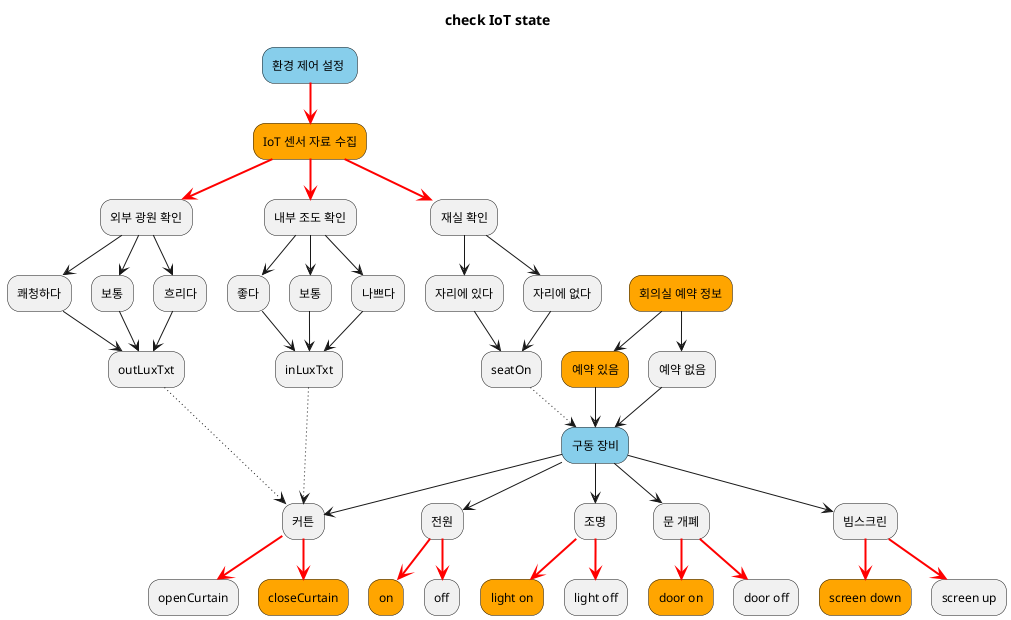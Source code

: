 @startuml

title
check IoT state 
end title

"환경 제어 설정 " as IoTSetting #SkyBlue -[bold,#red]-> "IoT 센서 자료 수집" as checkSensor #Orange

checkSensor -[bold,#red]-> "외부 광원 확인" as checkSun
--> "쾌청하다" as sunGood
--> outLuxTxt
checkSun --> "보통" as sunNormal
--> outLuxTxt
checkSun --> "흐리다" as sunBad
--> outLuxTxt

checkSensor -[bold,#red]-> "내부 조도 확인" as checkLux
--> "좋다" as luxGood
--> inLuxTxt
checkLux --> "보통" as luxNormal
--> inLuxTxt
checkLux --> "나쁘다" as luxBad
--> inLuxTxt

checkSensor -[bold,#red]-> "재실 확인" as checkPresence
--> "자리에 있다" as presence
--> seatOn
checkPresence --> "자리에 없다" as empty
--> seatOn

"구동 장비" as actDevice #SkyBlue --> "커튼" as curtain
actDevice --> "전원" as power
actDevice --> "조명" as inLight
actDevice --> "문 개폐" as inDoor
actDevice --> "빔스크린" as inScreen

outLuxTxt ..> curtain
-[bold,#red]-> openCurtain
curtain -[bold,#red]-> closeCurtain #Orange

inLuxTxt ..> curtain

seatOn ..> actDevice

power -[bold,#red]-> on #Orange
power -[bold,#red]-> off

inLight -[bold,#red]-> light on #Orange
inLight -[bold,#red]-> light off

inDoor -[bold,#red]-> door on #Orange
inDoor -[bold,#red]-> door off

inScreen -[bold,#red]-> screen down #Orange
inScreen -[bold,#red]-> screen up

"회의실 예약 정보" as reserveInfo #Orange --> "예약 있음" as ReservedRoom #Orange
--> actDevice

reserveInfo --> "예약 없음" as EmptyRoom
--> actDevice

@enduml